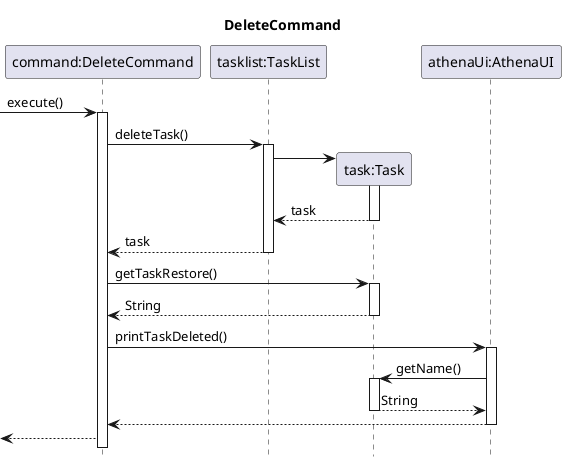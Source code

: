 @startuml
hide footbox
title DeleteCommand
participant "command:DeleteCommand" as DeleteCommand
participant "tasklist:TaskList" as TaskList
participant "task:Task" as Task
participant "athenaUi:AthenaUI" as AthenaUI

->DeleteCommand: execute()
activate DeleteCommand
DeleteCommand->TaskList: deleteTask()
activate TaskList
TaskList->Task**
activate Task
return task
return task
DeleteCommand->Task++:getTaskRestore()
return String
DeleteCommand->AthenaUI++: printTaskDeleted()
AthenaUI->Task++:getName()
return String
AthenaUI-->DeleteCommand--:
<--DeleteCommand:


@enduml